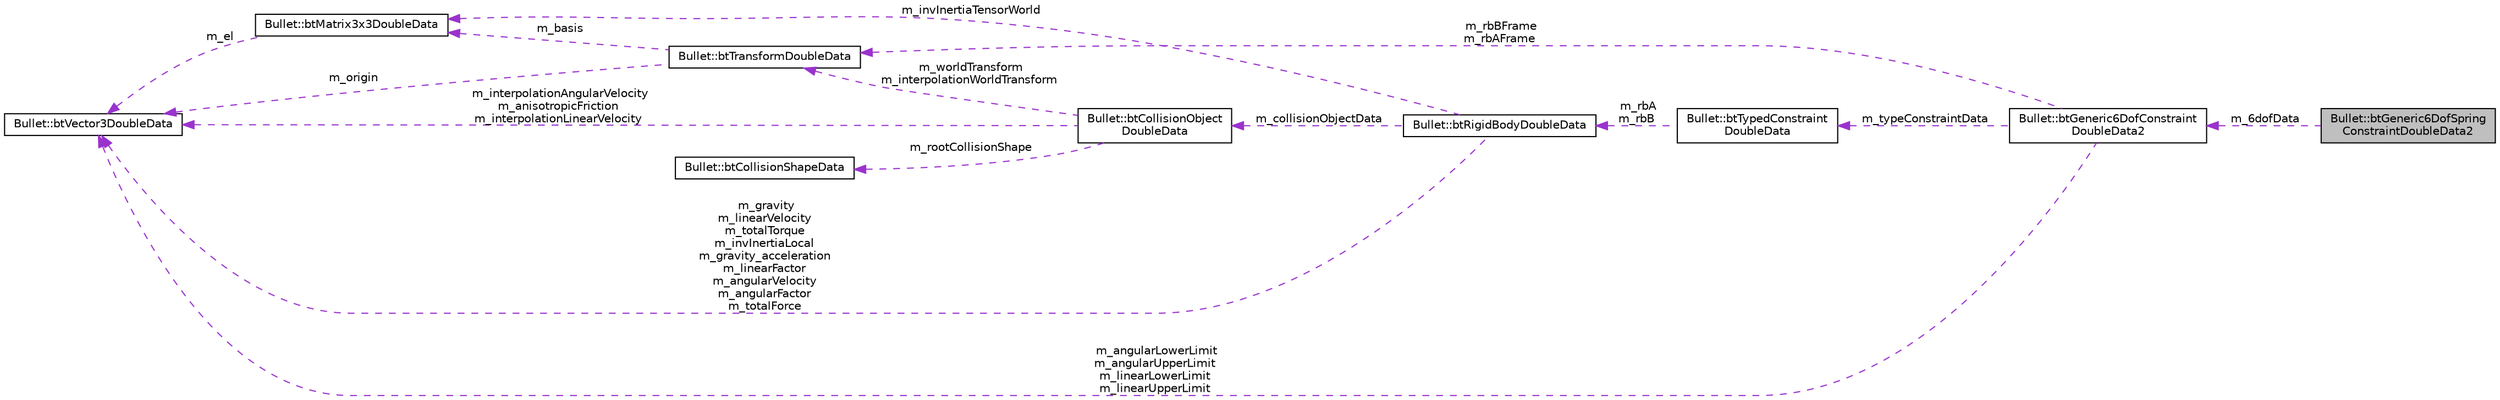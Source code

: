 digraph "Bullet::btGeneric6DofSpringConstraintDoubleData2"
{
  edge [fontname="Helvetica",fontsize="10",labelfontname="Helvetica",labelfontsize="10"];
  node [fontname="Helvetica",fontsize="10",shape=record];
  rankdir="LR";
  Node1 [label="Bullet::btGeneric6DofSpring\lConstraintDoubleData2",height=0.2,width=0.4,color="black", fillcolor="grey75", style="filled", fontcolor="black"];
  Node2 -> Node1 [dir="back",color="darkorchid3",fontsize="10",style="dashed",label=" m_6dofData" ,fontname="Helvetica"];
  Node2 [label="Bullet::btGeneric6DofConstraint\lDoubleData2",height=0.2,width=0.4,color="black", fillcolor="white", style="filled",URL="$class_bullet_1_1bt_generic6_dof_constraint_double_data2.html"];
  Node3 -> Node2 [dir="back",color="darkorchid3",fontsize="10",style="dashed",label=" m_typeConstraintData" ,fontname="Helvetica"];
  Node3 [label="Bullet::btTypedConstraint\lDoubleData",height=0.2,width=0.4,color="black", fillcolor="white", style="filled",URL="$class_bullet_1_1bt_typed_constraint_double_data.html"];
  Node4 -> Node3 [dir="back",color="darkorchid3",fontsize="10",style="dashed",label=" m_rbA\nm_rbB" ,fontname="Helvetica"];
  Node4 [label="Bullet::btRigidBodyDoubleData",height=0.2,width=0.4,color="black", fillcolor="white", style="filled",URL="$class_bullet_1_1bt_rigid_body_double_data.html"];
  Node5 -> Node4 [dir="back",color="darkorchid3",fontsize="10",style="dashed",label=" m_invInertiaTensorWorld" ,fontname="Helvetica"];
  Node5 [label="Bullet::btMatrix3x3DoubleData",height=0.2,width=0.4,color="black", fillcolor="white", style="filled",URL="$class_bullet_1_1bt_matrix3x3_double_data.html"];
  Node6 -> Node5 [dir="back",color="darkorchid3",fontsize="10",style="dashed",label=" m_el" ,fontname="Helvetica"];
  Node6 [label="Bullet::btVector3DoubleData",height=0.2,width=0.4,color="black", fillcolor="white", style="filled",URL="$class_bullet_1_1bt_vector3_double_data.html"];
  Node7 -> Node4 [dir="back",color="darkorchid3",fontsize="10",style="dashed",label=" m_collisionObjectData" ,fontname="Helvetica"];
  Node7 [label="Bullet::btCollisionObject\lDoubleData",height=0.2,width=0.4,color="black", fillcolor="white", style="filled",URL="$class_bullet_1_1bt_collision_object_double_data.html"];
  Node8 -> Node7 [dir="back",color="darkorchid3",fontsize="10",style="dashed",label=" m_worldTransform\nm_interpolationWorldTransform" ,fontname="Helvetica"];
  Node8 [label="Bullet::btTransformDoubleData",height=0.2,width=0.4,color="black", fillcolor="white", style="filled",URL="$class_bullet_1_1bt_transform_double_data.html"];
  Node5 -> Node8 [dir="back",color="darkorchid3",fontsize="10",style="dashed",label=" m_basis" ,fontname="Helvetica"];
  Node6 -> Node8 [dir="back",color="darkorchid3",fontsize="10",style="dashed",label=" m_origin" ,fontname="Helvetica"];
  Node9 -> Node7 [dir="back",color="darkorchid3",fontsize="10",style="dashed",label=" m_rootCollisionShape" ,fontname="Helvetica"];
  Node9 [label="Bullet::btCollisionShapeData",height=0.2,width=0.4,color="black", fillcolor="white", style="filled",URL="$class_bullet_1_1bt_collision_shape_data.html"];
  Node6 -> Node7 [dir="back",color="darkorchid3",fontsize="10",style="dashed",label=" m_interpolationAngularVelocity\nm_anisotropicFriction\nm_interpolationLinearVelocity" ,fontname="Helvetica"];
  Node6 -> Node4 [dir="back",color="darkorchid3",fontsize="10",style="dashed",label=" m_gravity\nm_linearVelocity\nm_totalTorque\nm_invInertiaLocal\nm_gravity_acceleration\nm_linearFactor\nm_angularVelocity\nm_angularFactor\nm_totalForce" ,fontname="Helvetica"];
  Node8 -> Node2 [dir="back",color="darkorchid3",fontsize="10",style="dashed",label=" m_rbBFrame\nm_rbAFrame" ,fontname="Helvetica"];
  Node6 -> Node2 [dir="back",color="darkorchid3",fontsize="10",style="dashed",label=" m_angularLowerLimit\nm_angularUpperLimit\nm_linearLowerLimit\nm_linearUpperLimit" ,fontname="Helvetica"];
}
